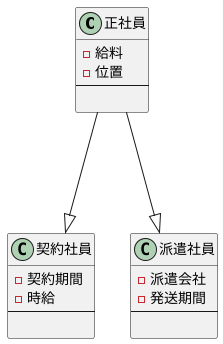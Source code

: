 @startuml
class 正社員{
- 給料
- 位置
---

}
class 契約社員{
- 契約期間 
- 時給
---

}
class 派遣社員{
- 派遣会社
- 発送期間
---

}
正社員-down--|> 契約社員
正社員-down--|>派遣社員
@enduml